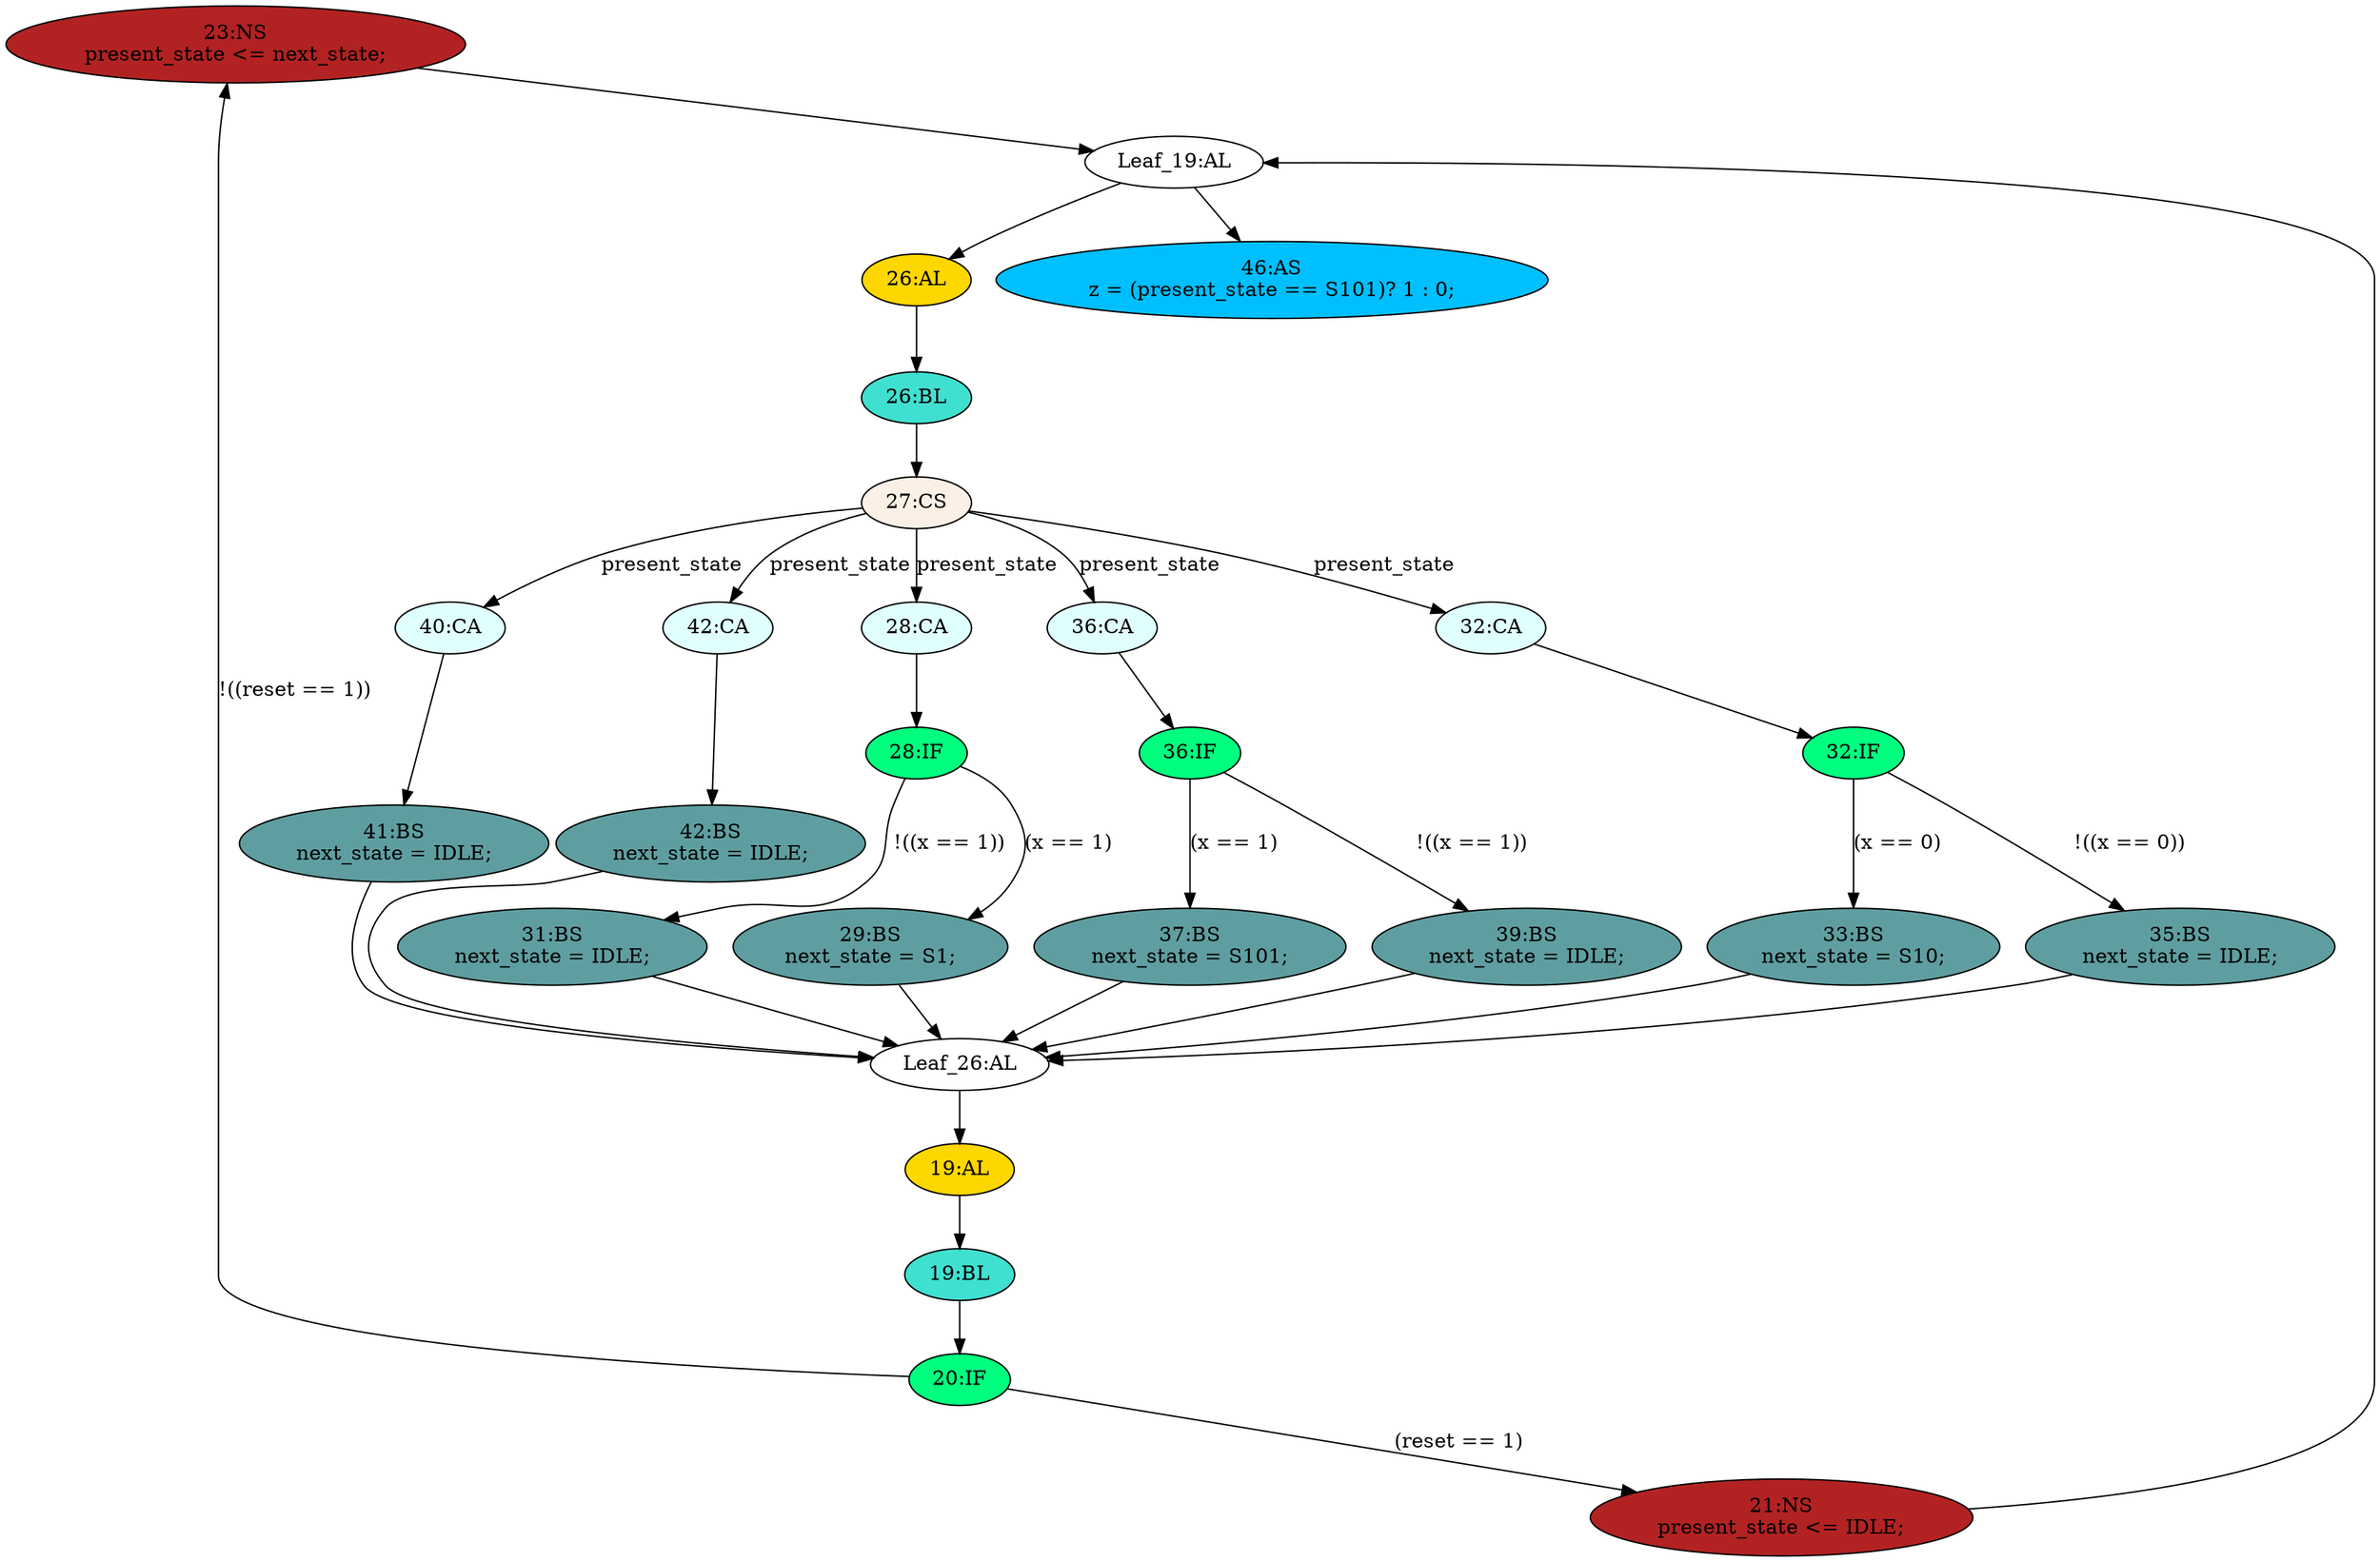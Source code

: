 strict digraph "compose( ,  )" {
	node [label="\N"];
	"23:NS"	[ast="<pyverilog.vparser.ast.NonblockingSubstitution object at 0x7f4908371050>",
		fillcolor=firebrick,
		label="23:NS
present_state <= next_state;",
		statements="[<pyverilog.vparser.ast.NonblockingSubstitution object at 0x7f4908371050>]",
		style=filled,
		typ=NonblockingSubstitution];
	"Leaf_19:AL"	[def_var="['present_state']",
		label="Leaf_19:AL"];
	"23:NS" -> "Leaf_19:AL"	[cond="[]",
		lineno=None];
	"28:IF"	[ast="<pyverilog.vparser.ast.IfStatement object at 0x7f4908781610>",
		fillcolor=springgreen,
		label="28:IF",
		statements="[]",
		style=filled,
		typ=IfStatement];
	"31:BS"	[ast="<pyverilog.vparser.ast.BlockingSubstitution object at 0x7f49083e0450>",
		fillcolor=cadetblue,
		label="31:BS
next_state = IDLE;",
		statements="[<pyverilog.vparser.ast.BlockingSubstitution object at 0x7f49083e0450>]",
		style=filled,
		typ=BlockingSubstitution];
	"28:IF" -> "31:BS"	[cond="['x']",
		label="!((x == 1))",
		lineno=28];
	"29:BS"	[ast="<pyverilog.vparser.ast.BlockingSubstitution object at 0x7f490c4c5d10>",
		fillcolor=cadetblue,
		label="29:BS
next_state = S1;",
		statements="[<pyverilog.vparser.ast.BlockingSubstitution object at 0x7f490c4c5d10>]",
		style=filled,
		typ=BlockingSubstitution];
	"28:IF" -> "29:BS"	[cond="['x']",
		label="(x == 1)",
		lineno=28];
	"27:CS"	[ast="<pyverilog.vparser.ast.CaseStatement object at 0x7f4907fd8650>",
		fillcolor=linen,
		label="27:CS",
		statements="[]",
		style=filled,
		typ=CaseStatement];
	"28:CA"	[ast="<pyverilog.vparser.ast.Case object at 0x7f4908366750>",
		fillcolor=lightcyan,
		label="28:CA",
		statements="[]",
		style=filled,
		typ=Case];
	"27:CS" -> "28:CA"	[cond="['present_state']",
		label=present_state,
		lineno=27];
	"36:CA"	[ast="<pyverilog.vparser.ast.Case object at 0x7f4907fd8c10>",
		fillcolor=lightcyan,
		label="36:CA",
		statements="[]",
		style=filled,
		typ=Case];
	"27:CS" -> "36:CA"	[cond="['present_state']",
		label=present_state,
		lineno=27];
	"32:CA"	[ast="<pyverilog.vparser.ast.Case object at 0x7f49083e0d10>",
		fillcolor=lightcyan,
		label="32:CA",
		statements="[]",
		style=filled,
		typ=Case];
	"27:CS" -> "32:CA"	[cond="['present_state']",
		label=present_state,
		lineno=27];
	"40:CA"	[ast="<pyverilog.vparser.ast.Case object at 0x7f4907fd8d50>",
		fillcolor=lightcyan,
		label="40:CA",
		statements="[]",
		style=filled,
		typ=Case];
	"27:CS" -> "40:CA"	[cond="['present_state']",
		label=present_state,
		lineno=27];
	"42:CA"	[ast="<pyverilog.vparser.ast.Case object at 0x7f4907fd8590>",
		fillcolor=lightcyan,
		label="42:CA",
		statements="[]",
		style=filled,
		typ=Case];
	"27:CS" -> "42:CA"	[cond="['present_state']",
		label=present_state,
		lineno=27];
	"Leaf_26:AL"	[def_var="['next_state']",
		label="Leaf_26:AL"];
	"31:BS" -> "Leaf_26:AL"	[cond="[]",
		lineno=None];
	"42:BS"	[ast="<pyverilog.vparser.ast.BlockingSubstitution object at 0x7f4907fd8f50>",
		fillcolor=cadetblue,
		label="42:BS
next_state = IDLE;",
		statements="[<pyverilog.vparser.ast.BlockingSubstitution object at 0x7f4907fd8f50>]",
		style=filled,
		typ=BlockingSubstitution];
	"42:BS" -> "Leaf_26:AL"	[cond="[]",
		lineno=None];
	"29:BS" -> "Leaf_26:AL"	[cond="[]",
		lineno=None];
	"28:CA" -> "28:IF"	[cond="[]",
		lineno=None];
	"26:BL"	[ast="<pyverilog.vparser.ast.Block object at 0x7f4908366650>",
		fillcolor=turquoise,
		label="26:BL",
		statements="[]",
		style=filled,
		typ=Block];
	"26:BL" -> "27:CS"	[cond="[]",
		lineno=None];
	"20:IF"	[ast="<pyverilog.vparser.ast.IfStatement object at 0x7f4908371450>",
		fillcolor=springgreen,
		label="20:IF",
		statements="[]",
		style=filled,
		typ=IfStatement];
	"20:IF" -> "23:NS"	[cond="['reset']",
		label="!((reset == 1))",
		lineno=20];
	"21:NS"	[ast="<pyverilog.vparser.ast.NonblockingSubstitution object at 0x7f490830e4d0>",
		fillcolor=firebrick,
		label="21:NS
present_state <= IDLE;",
		statements="[<pyverilog.vparser.ast.NonblockingSubstitution object at 0x7f490830e4d0>]",
		style=filled,
		typ=NonblockingSubstitution];
	"20:IF" -> "21:NS"	[cond="['reset']",
		label="(reset == 1)",
		lineno=20];
	"46:AS"	[ast="<pyverilog.vparser.ast.Assign object at 0x7f4907fd8410>",
		def_var="['z']",
		fillcolor=deepskyblue,
		label="46:AS
z = (present_state == S101)? 1 : 0;",
		statements="[]",
		style=filled,
		typ=Assign,
		use_var="['present_state']"];
	"Leaf_19:AL" -> "46:AS";
	"26:AL"	[ast="<pyverilog.vparser.ast.Always object at 0x7f490837dc50>",
		clk_sens=False,
		fillcolor=gold,
		label="26:AL",
		sens="['present_state']",
		statements="[]",
		style=filled,
		typ=Always,
		use_var="['x', 'present_state']"];
	"Leaf_19:AL" -> "26:AL";
	"36:IF"	[ast="<pyverilog.vparser.ast.IfStatement object at 0x7f4907fd8990>",
		fillcolor=springgreen,
		label="36:IF",
		statements="[]",
		style=filled,
		typ=IfStatement];
	"36:CA" -> "36:IF"	[cond="[]",
		lineno=None];
	"33:BS"	[ast="<pyverilog.vparser.ast.BlockingSubstitution object at 0x7f4907fd8b10>",
		fillcolor=cadetblue,
		label="33:BS
next_state = S10;",
		statements="[<pyverilog.vparser.ast.BlockingSubstitution object at 0x7f4907fd8b10>]",
		style=filled,
		typ=BlockingSubstitution];
	"33:BS" -> "Leaf_26:AL"	[cond="[]",
		lineno=None];
	"37:BS"	[ast="<pyverilog.vparser.ast.BlockingSubstitution object at 0x7f4907fd8d90>",
		fillcolor=cadetblue,
		label="37:BS
next_state = S101;",
		statements="[<pyverilog.vparser.ast.BlockingSubstitution object at 0x7f4907fd8d90>]",
		style=filled,
		typ=BlockingSubstitution];
	"36:IF" -> "37:BS"	[cond="['x']",
		label="(x == 1)",
		lineno=36];
	"39:BS"	[ast="<pyverilog.vparser.ast.BlockingSubstitution object at 0x7f4907fd8fd0>",
		fillcolor=cadetblue,
		label="39:BS
next_state = IDLE;",
		statements="[<pyverilog.vparser.ast.BlockingSubstitution object at 0x7f4907fd8fd0>]",
		style=filled,
		typ=BlockingSubstitution];
	"36:IF" -> "39:BS"	[cond="['x']",
		label="!((x == 1))",
		lineno=36];
	"41:BS"	[ast="<pyverilog.vparser.ast.BlockingSubstitution object at 0x7f4907fd8a90>",
		fillcolor=cadetblue,
		label="41:BS
next_state = IDLE;",
		statements="[<pyverilog.vparser.ast.BlockingSubstitution object at 0x7f4907fd8a90>]",
		style=filled,
		typ=BlockingSubstitution];
	"41:BS" -> "Leaf_26:AL"	[cond="[]",
		lineno=None];
	"32:IF"	[ast="<pyverilog.vparser.ast.IfStatement object at 0x7f4909be8ad0>",
		fillcolor=springgreen,
		label="32:IF",
		statements="[]",
		style=filled,
		typ=IfStatement];
	"32:CA" -> "32:IF"	[cond="[]",
		lineno=None];
	"19:BL"	[ast="<pyverilog.vparser.ast.Block object at 0x7f4908363210>",
		fillcolor=turquoise,
		label="19:BL",
		statements="[]",
		style=filled,
		typ=Block];
	"19:BL" -> "20:IF"	[cond="[]",
		lineno=None];
	"37:BS" -> "Leaf_26:AL"	[cond="[]",
		lineno=None];
	"26:AL" -> "26:BL"	[cond="[]",
		lineno=None];
	"19:AL"	[ast="<pyverilog.vparser.ast.Always object at 0x7f49083634d0>",
		clk_sens=True,
		fillcolor=gold,
		label="19:AL",
		sens="['clk']",
		statements="[]",
		style=filled,
		typ=Always,
		use_var="['reset', 'next_state']"];
	"Leaf_26:AL" -> "19:AL";
	"32:IF" -> "33:BS"	[cond="['x']",
		label="(x == 0)",
		lineno=32];
	"35:BS"	[ast="<pyverilog.vparser.ast.BlockingSubstitution object at 0x7f4907fd8350>",
		fillcolor=cadetblue,
		label="35:BS
next_state = IDLE;",
		statements="[<pyverilog.vparser.ast.BlockingSubstitution object at 0x7f4907fd8350>]",
		style=filled,
		typ=BlockingSubstitution];
	"32:IF" -> "35:BS"	[cond="['x']",
		label="!((x == 0))",
		lineno=32];
	"19:AL" -> "19:BL"	[cond="[]",
		lineno=None];
	"40:CA" -> "41:BS"	[cond="[]",
		lineno=None];
	"39:BS" -> "Leaf_26:AL"	[cond="[]",
		lineno=None];
	"42:CA" -> "42:BS"	[cond="[]",
		lineno=None];
	"35:BS" -> "Leaf_26:AL"	[cond="[]",
		lineno=None];
	"21:NS" -> "Leaf_19:AL"	[cond="[]",
		lineno=None];
}
